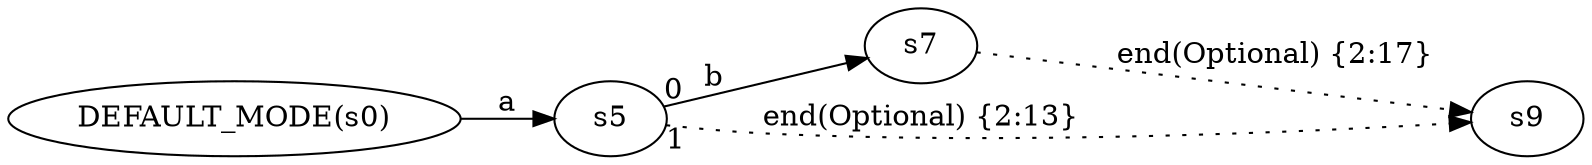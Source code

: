 digraph ATN {
  rankdir=LR;

  "DEFAULT_MODE(s0)" -> s5 [label=a]
  s5 -> s7 [label=b taillabel=0]
  s7 -> s9 [label="end(Optional) {2:17}" style=dotted]
  s5 -> s9 [label="end(Optional) {2:13}" taillabel=1 style=dotted]
}
